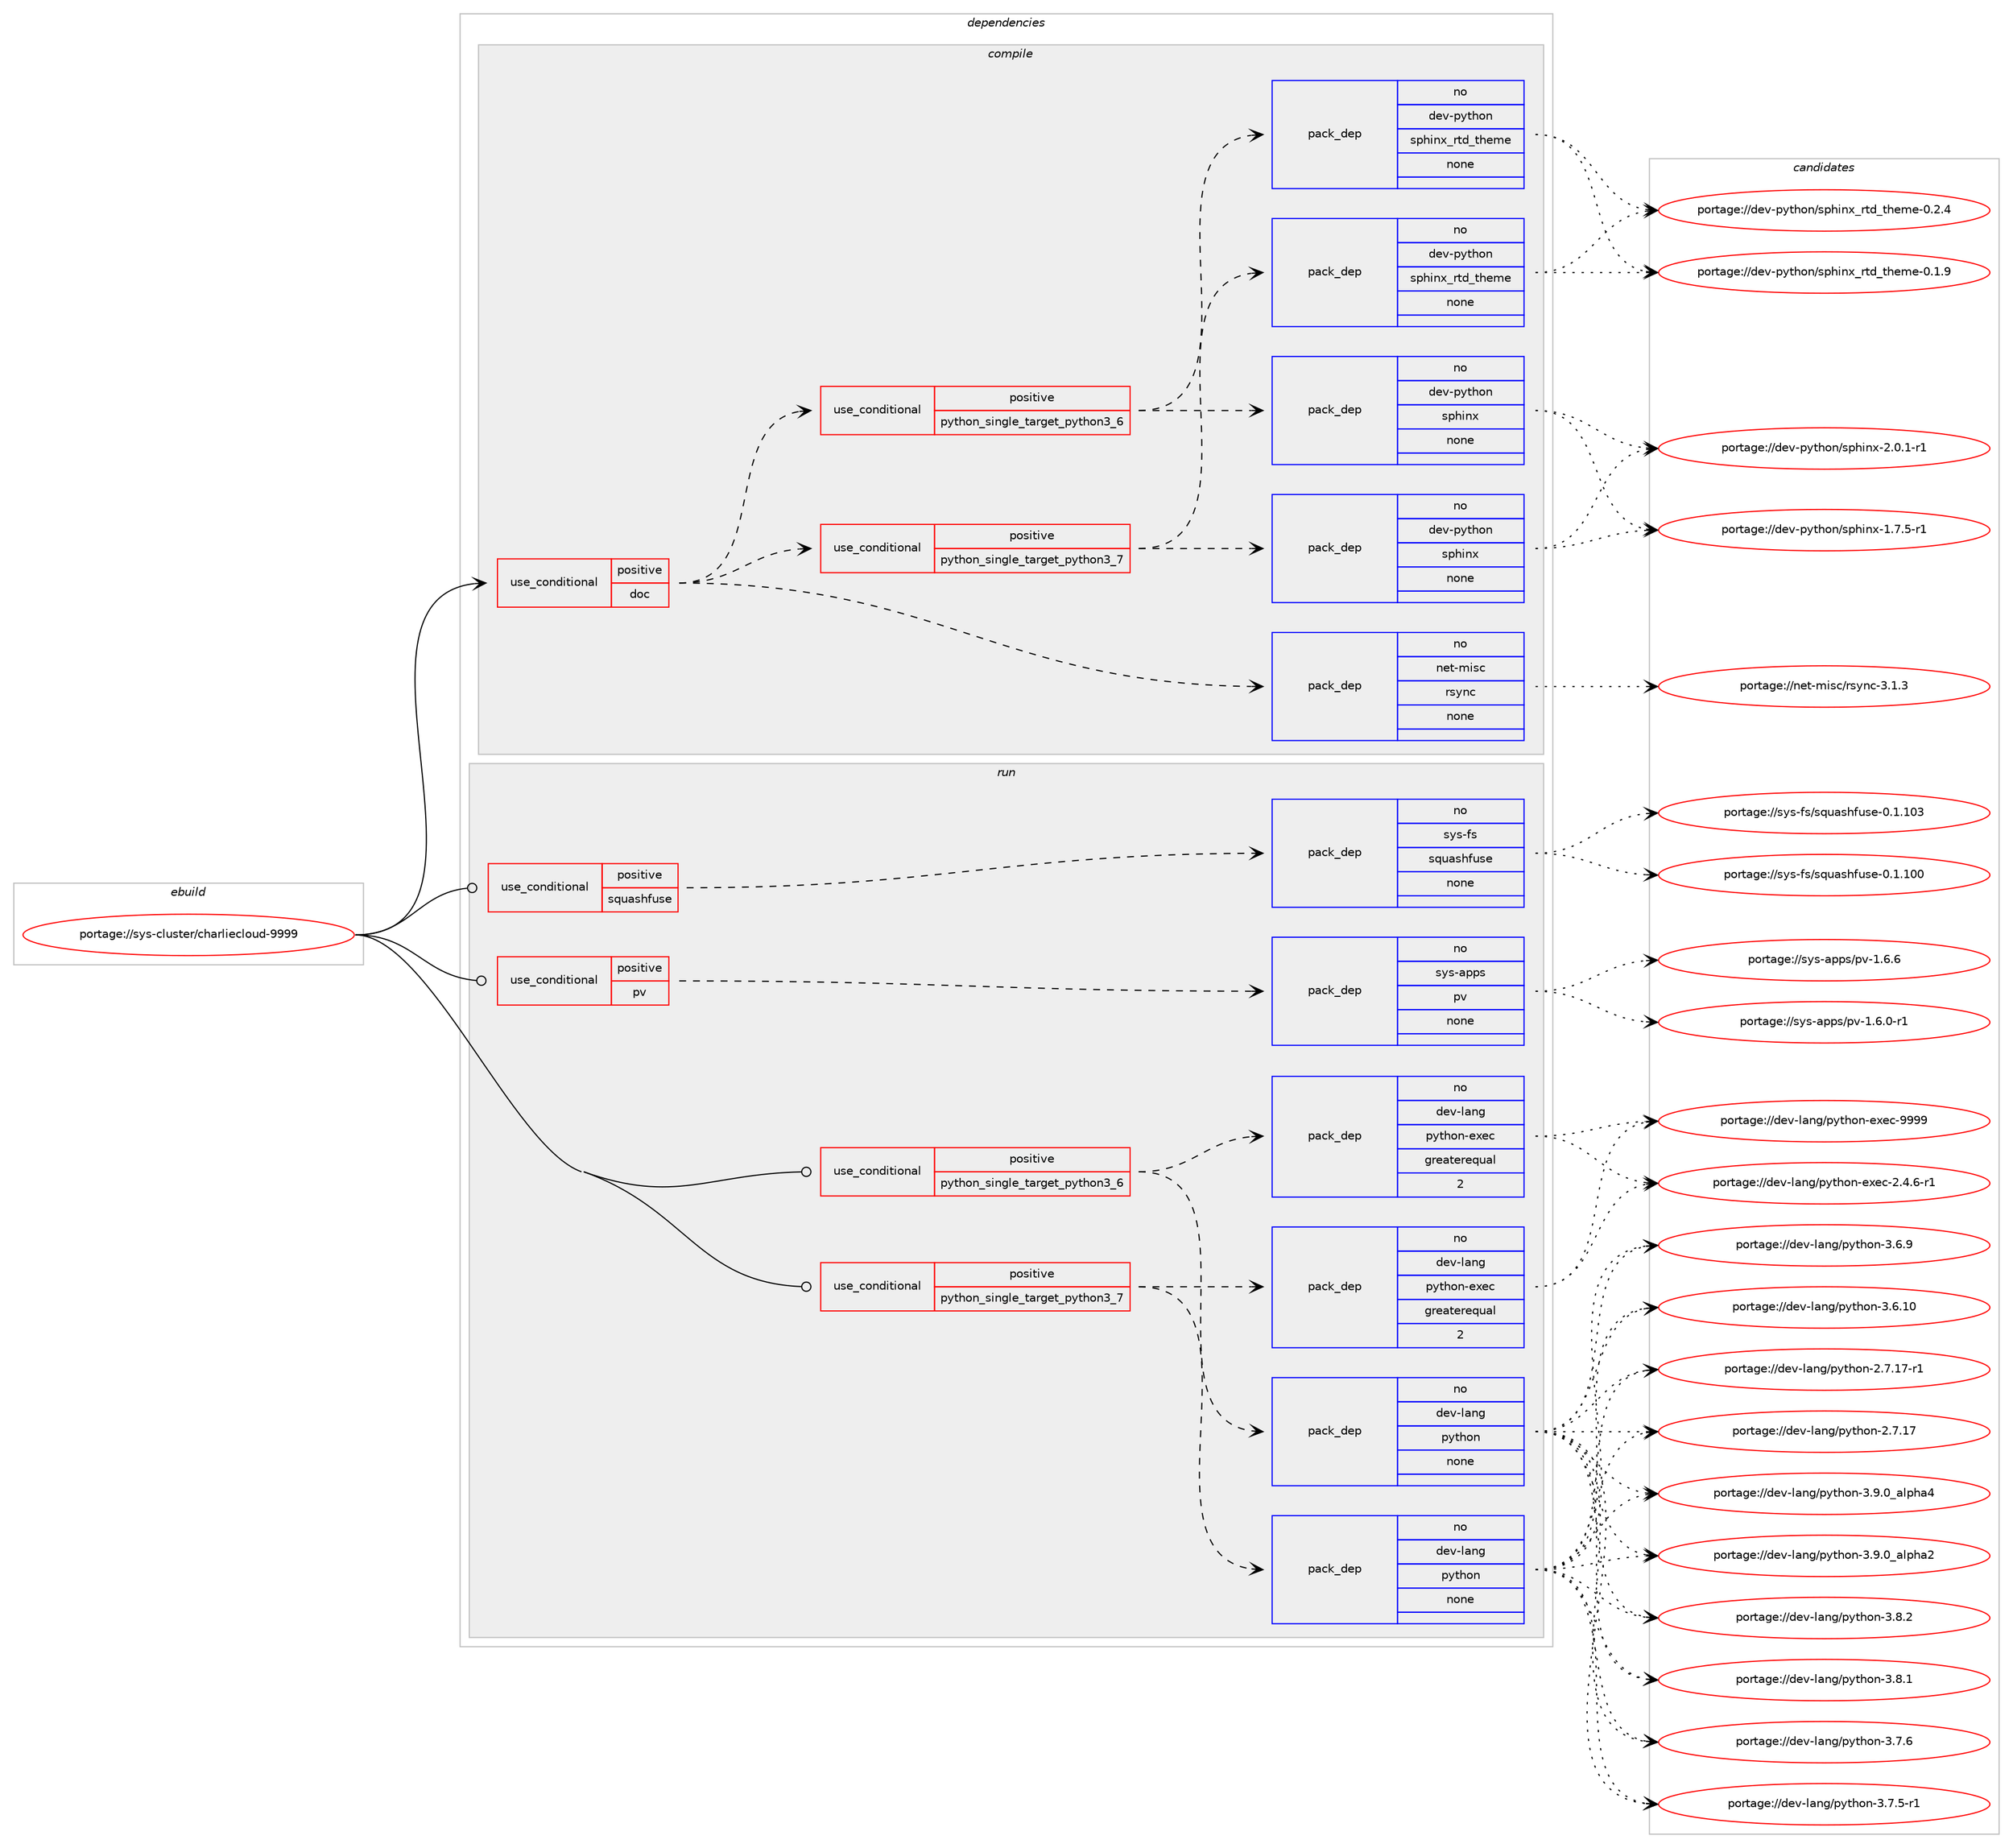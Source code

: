 digraph prolog {

# *************
# Graph options
# *************

newrank=true;
concentrate=true;
compound=true;
graph [rankdir=LR,fontname=Helvetica,fontsize=10,ranksep=1.5];#, ranksep=2.5, nodesep=0.2];
edge  [arrowhead=vee];
node  [fontname=Helvetica,fontsize=10];

# **********
# The ebuild
# **********

subgraph cluster_leftcol {
color=gray;
rank=same;
label=<<i>ebuild</i>>;
id [label="portage://sys-cluster/charliecloud-9999", color=red, width=4, href="../sys-cluster/charliecloud-9999.svg"];
}

# ****************
# The dependencies
# ****************

subgraph cluster_midcol {
color=gray;
label=<<i>dependencies</i>>;
subgraph cluster_compile {
fillcolor="#eeeeee";
style=filled;
label=<<i>compile</i>>;
subgraph cond6535 {
dependency33654 [label=<<TABLE BORDER="0" CELLBORDER="1" CELLSPACING="0" CELLPADDING="4"><TR><TD ROWSPAN="3" CELLPADDING="10">use_conditional</TD></TR><TR><TD>positive</TD></TR><TR><TD>doc</TD></TR></TABLE>>, shape=none, color=red];
subgraph cond6536 {
dependency33655 [label=<<TABLE BORDER="0" CELLBORDER="1" CELLSPACING="0" CELLPADDING="4"><TR><TD ROWSPAN="3" CELLPADDING="10">use_conditional</TD></TR><TR><TD>positive</TD></TR><TR><TD>python_single_target_python3_6</TD></TR></TABLE>>, shape=none, color=red];
subgraph pack26266 {
dependency33656 [label=<<TABLE BORDER="0" CELLBORDER="1" CELLSPACING="0" CELLPADDING="4" WIDTH="220"><TR><TD ROWSPAN="6" CELLPADDING="30">pack_dep</TD></TR><TR><TD WIDTH="110">no</TD></TR><TR><TD>dev-python</TD></TR><TR><TD>sphinx</TD></TR><TR><TD>none</TD></TR><TR><TD></TD></TR></TABLE>>, shape=none, color=blue];
}
dependency33655:e -> dependency33656:w [weight=20,style="dashed",arrowhead="vee"];
subgraph pack26267 {
dependency33657 [label=<<TABLE BORDER="0" CELLBORDER="1" CELLSPACING="0" CELLPADDING="4" WIDTH="220"><TR><TD ROWSPAN="6" CELLPADDING="30">pack_dep</TD></TR><TR><TD WIDTH="110">no</TD></TR><TR><TD>dev-python</TD></TR><TR><TD>sphinx_rtd_theme</TD></TR><TR><TD>none</TD></TR><TR><TD></TD></TR></TABLE>>, shape=none, color=blue];
}
dependency33655:e -> dependency33657:w [weight=20,style="dashed",arrowhead="vee"];
}
dependency33654:e -> dependency33655:w [weight=20,style="dashed",arrowhead="vee"];
subgraph cond6537 {
dependency33658 [label=<<TABLE BORDER="0" CELLBORDER="1" CELLSPACING="0" CELLPADDING="4"><TR><TD ROWSPAN="3" CELLPADDING="10">use_conditional</TD></TR><TR><TD>positive</TD></TR><TR><TD>python_single_target_python3_7</TD></TR></TABLE>>, shape=none, color=red];
subgraph pack26268 {
dependency33659 [label=<<TABLE BORDER="0" CELLBORDER="1" CELLSPACING="0" CELLPADDING="4" WIDTH="220"><TR><TD ROWSPAN="6" CELLPADDING="30">pack_dep</TD></TR><TR><TD WIDTH="110">no</TD></TR><TR><TD>dev-python</TD></TR><TR><TD>sphinx</TD></TR><TR><TD>none</TD></TR><TR><TD></TD></TR></TABLE>>, shape=none, color=blue];
}
dependency33658:e -> dependency33659:w [weight=20,style="dashed",arrowhead="vee"];
subgraph pack26269 {
dependency33660 [label=<<TABLE BORDER="0" CELLBORDER="1" CELLSPACING="0" CELLPADDING="4" WIDTH="220"><TR><TD ROWSPAN="6" CELLPADDING="30">pack_dep</TD></TR><TR><TD WIDTH="110">no</TD></TR><TR><TD>dev-python</TD></TR><TR><TD>sphinx_rtd_theme</TD></TR><TR><TD>none</TD></TR><TR><TD></TD></TR></TABLE>>, shape=none, color=blue];
}
dependency33658:e -> dependency33660:w [weight=20,style="dashed",arrowhead="vee"];
}
dependency33654:e -> dependency33658:w [weight=20,style="dashed",arrowhead="vee"];
subgraph pack26270 {
dependency33661 [label=<<TABLE BORDER="0" CELLBORDER="1" CELLSPACING="0" CELLPADDING="4" WIDTH="220"><TR><TD ROWSPAN="6" CELLPADDING="30">pack_dep</TD></TR><TR><TD WIDTH="110">no</TD></TR><TR><TD>net-misc</TD></TR><TR><TD>rsync</TD></TR><TR><TD>none</TD></TR><TR><TD></TD></TR></TABLE>>, shape=none, color=blue];
}
dependency33654:e -> dependency33661:w [weight=20,style="dashed",arrowhead="vee"];
}
id:e -> dependency33654:w [weight=20,style="solid",arrowhead="vee"];
}
subgraph cluster_compileandrun {
fillcolor="#eeeeee";
style=filled;
label=<<i>compile and run</i>>;
}
subgraph cluster_run {
fillcolor="#eeeeee";
style=filled;
label=<<i>run</i>>;
subgraph cond6538 {
dependency33662 [label=<<TABLE BORDER="0" CELLBORDER="1" CELLSPACING="0" CELLPADDING="4"><TR><TD ROWSPAN="3" CELLPADDING="10">use_conditional</TD></TR><TR><TD>positive</TD></TR><TR><TD>pv</TD></TR></TABLE>>, shape=none, color=red];
subgraph pack26271 {
dependency33663 [label=<<TABLE BORDER="0" CELLBORDER="1" CELLSPACING="0" CELLPADDING="4" WIDTH="220"><TR><TD ROWSPAN="6" CELLPADDING="30">pack_dep</TD></TR><TR><TD WIDTH="110">no</TD></TR><TR><TD>sys-apps</TD></TR><TR><TD>pv</TD></TR><TR><TD>none</TD></TR><TR><TD></TD></TR></TABLE>>, shape=none, color=blue];
}
dependency33662:e -> dependency33663:w [weight=20,style="dashed",arrowhead="vee"];
}
id:e -> dependency33662:w [weight=20,style="solid",arrowhead="odot"];
subgraph cond6539 {
dependency33664 [label=<<TABLE BORDER="0" CELLBORDER="1" CELLSPACING="0" CELLPADDING="4"><TR><TD ROWSPAN="3" CELLPADDING="10">use_conditional</TD></TR><TR><TD>positive</TD></TR><TR><TD>python_single_target_python3_6</TD></TR></TABLE>>, shape=none, color=red];
subgraph pack26272 {
dependency33665 [label=<<TABLE BORDER="0" CELLBORDER="1" CELLSPACING="0" CELLPADDING="4" WIDTH="220"><TR><TD ROWSPAN="6" CELLPADDING="30">pack_dep</TD></TR><TR><TD WIDTH="110">no</TD></TR><TR><TD>dev-lang</TD></TR><TR><TD>python</TD></TR><TR><TD>none</TD></TR><TR><TD></TD></TR></TABLE>>, shape=none, color=blue];
}
dependency33664:e -> dependency33665:w [weight=20,style="dashed",arrowhead="vee"];
subgraph pack26273 {
dependency33666 [label=<<TABLE BORDER="0" CELLBORDER="1" CELLSPACING="0" CELLPADDING="4" WIDTH="220"><TR><TD ROWSPAN="6" CELLPADDING="30">pack_dep</TD></TR><TR><TD WIDTH="110">no</TD></TR><TR><TD>dev-lang</TD></TR><TR><TD>python-exec</TD></TR><TR><TD>greaterequal</TD></TR><TR><TD>2</TD></TR></TABLE>>, shape=none, color=blue];
}
dependency33664:e -> dependency33666:w [weight=20,style="dashed",arrowhead="vee"];
}
id:e -> dependency33664:w [weight=20,style="solid",arrowhead="odot"];
subgraph cond6540 {
dependency33667 [label=<<TABLE BORDER="0" CELLBORDER="1" CELLSPACING="0" CELLPADDING="4"><TR><TD ROWSPAN="3" CELLPADDING="10">use_conditional</TD></TR><TR><TD>positive</TD></TR><TR><TD>python_single_target_python3_7</TD></TR></TABLE>>, shape=none, color=red];
subgraph pack26274 {
dependency33668 [label=<<TABLE BORDER="0" CELLBORDER="1" CELLSPACING="0" CELLPADDING="4" WIDTH="220"><TR><TD ROWSPAN="6" CELLPADDING="30">pack_dep</TD></TR><TR><TD WIDTH="110">no</TD></TR><TR><TD>dev-lang</TD></TR><TR><TD>python</TD></TR><TR><TD>none</TD></TR><TR><TD></TD></TR></TABLE>>, shape=none, color=blue];
}
dependency33667:e -> dependency33668:w [weight=20,style="dashed",arrowhead="vee"];
subgraph pack26275 {
dependency33669 [label=<<TABLE BORDER="0" CELLBORDER="1" CELLSPACING="0" CELLPADDING="4" WIDTH="220"><TR><TD ROWSPAN="6" CELLPADDING="30">pack_dep</TD></TR><TR><TD WIDTH="110">no</TD></TR><TR><TD>dev-lang</TD></TR><TR><TD>python-exec</TD></TR><TR><TD>greaterequal</TD></TR><TR><TD>2</TD></TR></TABLE>>, shape=none, color=blue];
}
dependency33667:e -> dependency33669:w [weight=20,style="dashed",arrowhead="vee"];
}
id:e -> dependency33667:w [weight=20,style="solid",arrowhead="odot"];
subgraph cond6541 {
dependency33670 [label=<<TABLE BORDER="0" CELLBORDER="1" CELLSPACING="0" CELLPADDING="4"><TR><TD ROWSPAN="3" CELLPADDING="10">use_conditional</TD></TR><TR><TD>positive</TD></TR><TR><TD>squashfuse</TD></TR></TABLE>>, shape=none, color=red];
subgraph pack26276 {
dependency33671 [label=<<TABLE BORDER="0" CELLBORDER="1" CELLSPACING="0" CELLPADDING="4" WIDTH="220"><TR><TD ROWSPAN="6" CELLPADDING="30">pack_dep</TD></TR><TR><TD WIDTH="110">no</TD></TR><TR><TD>sys-fs</TD></TR><TR><TD>squashfuse</TD></TR><TR><TD>none</TD></TR><TR><TD></TD></TR></TABLE>>, shape=none, color=blue];
}
dependency33670:e -> dependency33671:w [weight=20,style="dashed",arrowhead="vee"];
}
id:e -> dependency33670:w [weight=20,style="solid",arrowhead="odot"];
}
}

# **************
# The candidates
# **************

subgraph cluster_choices {
rank=same;
color=gray;
label=<<i>candidates</i>>;

subgraph choice26266 {
color=black;
nodesep=1;
choice10010111845112121116104111110471151121041051101204550464846494511449 [label="portage://dev-python/sphinx-2.0.1-r1", color=red, width=4,href="../dev-python/sphinx-2.0.1-r1.svg"];
choice10010111845112121116104111110471151121041051101204549465546534511449 [label="portage://dev-python/sphinx-1.7.5-r1", color=red, width=4,href="../dev-python/sphinx-1.7.5-r1.svg"];
dependency33656:e -> choice10010111845112121116104111110471151121041051101204550464846494511449:w [style=dotted,weight="100"];
dependency33656:e -> choice10010111845112121116104111110471151121041051101204549465546534511449:w [style=dotted,weight="100"];
}
subgraph choice26267 {
color=black;
nodesep=1;
choice10010111845112121116104111110471151121041051101209511411610095116104101109101454846504652 [label="portage://dev-python/sphinx_rtd_theme-0.2.4", color=red, width=4,href="../dev-python/sphinx_rtd_theme-0.2.4.svg"];
choice10010111845112121116104111110471151121041051101209511411610095116104101109101454846494657 [label="portage://dev-python/sphinx_rtd_theme-0.1.9", color=red, width=4,href="../dev-python/sphinx_rtd_theme-0.1.9.svg"];
dependency33657:e -> choice10010111845112121116104111110471151121041051101209511411610095116104101109101454846504652:w [style=dotted,weight="100"];
dependency33657:e -> choice10010111845112121116104111110471151121041051101209511411610095116104101109101454846494657:w [style=dotted,weight="100"];
}
subgraph choice26268 {
color=black;
nodesep=1;
choice10010111845112121116104111110471151121041051101204550464846494511449 [label="portage://dev-python/sphinx-2.0.1-r1", color=red, width=4,href="../dev-python/sphinx-2.0.1-r1.svg"];
choice10010111845112121116104111110471151121041051101204549465546534511449 [label="portage://dev-python/sphinx-1.7.5-r1", color=red, width=4,href="../dev-python/sphinx-1.7.5-r1.svg"];
dependency33659:e -> choice10010111845112121116104111110471151121041051101204550464846494511449:w [style=dotted,weight="100"];
dependency33659:e -> choice10010111845112121116104111110471151121041051101204549465546534511449:w [style=dotted,weight="100"];
}
subgraph choice26269 {
color=black;
nodesep=1;
choice10010111845112121116104111110471151121041051101209511411610095116104101109101454846504652 [label="portage://dev-python/sphinx_rtd_theme-0.2.4", color=red, width=4,href="../dev-python/sphinx_rtd_theme-0.2.4.svg"];
choice10010111845112121116104111110471151121041051101209511411610095116104101109101454846494657 [label="portage://dev-python/sphinx_rtd_theme-0.1.9", color=red, width=4,href="../dev-python/sphinx_rtd_theme-0.1.9.svg"];
dependency33660:e -> choice10010111845112121116104111110471151121041051101209511411610095116104101109101454846504652:w [style=dotted,weight="100"];
dependency33660:e -> choice10010111845112121116104111110471151121041051101209511411610095116104101109101454846494657:w [style=dotted,weight="100"];
}
subgraph choice26270 {
color=black;
nodesep=1;
choice11010111645109105115994711411512111099455146494651 [label="portage://net-misc/rsync-3.1.3", color=red, width=4,href="../net-misc/rsync-3.1.3.svg"];
dependency33661:e -> choice11010111645109105115994711411512111099455146494651:w [style=dotted,weight="100"];
}
subgraph choice26271 {
color=black;
nodesep=1;
choice115121115459711211211547112118454946544654 [label="portage://sys-apps/pv-1.6.6", color=red, width=4,href="../sys-apps/pv-1.6.6.svg"];
choice1151211154597112112115471121184549465446484511449 [label="portage://sys-apps/pv-1.6.0-r1", color=red, width=4,href="../sys-apps/pv-1.6.0-r1.svg"];
dependency33663:e -> choice115121115459711211211547112118454946544654:w [style=dotted,weight="100"];
dependency33663:e -> choice1151211154597112112115471121184549465446484511449:w [style=dotted,weight="100"];
}
subgraph choice26272 {
color=black;
nodesep=1;
choice10010111845108971101034711212111610411111045514657464895971081121049752 [label="portage://dev-lang/python-3.9.0_alpha4", color=red, width=4,href="../dev-lang/python-3.9.0_alpha4.svg"];
choice10010111845108971101034711212111610411111045514657464895971081121049750 [label="portage://dev-lang/python-3.9.0_alpha2", color=red, width=4,href="../dev-lang/python-3.9.0_alpha2.svg"];
choice100101118451089711010347112121116104111110455146564650 [label="portage://dev-lang/python-3.8.2", color=red, width=4,href="../dev-lang/python-3.8.2.svg"];
choice100101118451089711010347112121116104111110455146564649 [label="portage://dev-lang/python-3.8.1", color=red, width=4,href="../dev-lang/python-3.8.1.svg"];
choice100101118451089711010347112121116104111110455146554654 [label="portage://dev-lang/python-3.7.6", color=red, width=4,href="../dev-lang/python-3.7.6.svg"];
choice1001011184510897110103471121211161041111104551465546534511449 [label="portage://dev-lang/python-3.7.5-r1", color=red, width=4,href="../dev-lang/python-3.7.5-r1.svg"];
choice100101118451089711010347112121116104111110455146544657 [label="portage://dev-lang/python-3.6.9", color=red, width=4,href="../dev-lang/python-3.6.9.svg"];
choice10010111845108971101034711212111610411111045514654464948 [label="portage://dev-lang/python-3.6.10", color=red, width=4,href="../dev-lang/python-3.6.10.svg"];
choice100101118451089711010347112121116104111110455046554649554511449 [label="portage://dev-lang/python-2.7.17-r1", color=red, width=4,href="../dev-lang/python-2.7.17-r1.svg"];
choice10010111845108971101034711212111610411111045504655464955 [label="portage://dev-lang/python-2.7.17", color=red, width=4,href="../dev-lang/python-2.7.17.svg"];
dependency33665:e -> choice10010111845108971101034711212111610411111045514657464895971081121049752:w [style=dotted,weight="100"];
dependency33665:e -> choice10010111845108971101034711212111610411111045514657464895971081121049750:w [style=dotted,weight="100"];
dependency33665:e -> choice100101118451089711010347112121116104111110455146564650:w [style=dotted,weight="100"];
dependency33665:e -> choice100101118451089711010347112121116104111110455146564649:w [style=dotted,weight="100"];
dependency33665:e -> choice100101118451089711010347112121116104111110455146554654:w [style=dotted,weight="100"];
dependency33665:e -> choice1001011184510897110103471121211161041111104551465546534511449:w [style=dotted,weight="100"];
dependency33665:e -> choice100101118451089711010347112121116104111110455146544657:w [style=dotted,weight="100"];
dependency33665:e -> choice10010111845108971101034711212111610411111045514654464948:w [style=dotted,weight="100"];
dependency33665:e -> choice100101118451089711010347112121116104111110455046554649554511449:w [style=dotted,weight="100"];
dependency33665:e -> choice10010111845108971101034711212111610411111045504655464955:w [style=dotted,weight="100"];
}
subgraph choice26273 {
color=black;
nodesep=1;
choice10010111845108971101034711212111610411111045101120101994557575757 [label="portage://dev-lang/python-exec-9999", color=red, width=4,href="../dev-lang/python-exec-9999.svg"];
choice10010111845108971101034711212111610411111045101120101994550465246544511449 [label="portage://dev-lang/python-exec-2.4.6-r1", color=red, width=4,href="../dev-lang/python-exec-2.4.6-r1.svg"];
dependency33666:e -> choice10010111845108971101034711212111610411111045101120101994557575757:w [style=dotted,weight="100"];
dependency33666:e -> choice10010111845108971101034711212111610411111045101120101994550465246544511449:w [style=dotted,weight="100"];
}
subgraph choice26274 {
color=black;
nodesep=1;
choice10010111845108971101034711212111610411111045514657464895971081121049752 [label="portage://dev-lang/python-3.9.0_alpha4", color=red, width=4,href="../dev-lang/python-3.9.0_alpha4.svg"];
choice10010111845108971101034711212111610411111045514657464895971081121049750 [label="portage://dev-lang/python-3.9.0_alpha2", color=red, width=4,href="../dev-lang/python-3.9.0_alpha2.svg"];
choice100101118451089711010347112121116104111110455146564650 [label="portage://dev-lang/python-3.8.2", color=red, width=4,href="../dev-lang/python-3.8.2.svg"];
choice100101118451089711010347112121116104111110455146564649 [label="portage://dev-lang/python-3.8.1", color=red, width=4,href="../dev-lang/python-3.8.1.svg"];
choice100101118451089711010347112121116104111110455146554654 [label="portage://dev-lang/python-3.7.6", color=red, width=4,href="../dev-lang/python-3.7.6.svg"];
choice1001011184510897110103471121211161041111104551465546534511449 [label="portage://dev-lang/python-3.7.5-r1", color=red, width=4,href="../dev-lang/python-3.7.5-r1.svg"];
choice100101118451089711010347112121116104111110455146544657 [label="portage://dev-lang/python-3.6.9", color=red, width=4,href="../dev-lang/python-3.6.9.svg"];
choice10010111845108971101034711212111610411111045514654464948 [label="portage://dev-lang/python-3.6.10", color=red, width=4,href="../dev-lang/python-3.6.10.svg"];
choice100101118451089711010347112121116104111110455046554649554511449 [label="portage://dev-lang/python-2.7.17-r1", color=red, width=4,href="../dev-lang/python-2.7.17-r1.svg"];
choice10010111845108971101034711212111610411111045504655464955 [label="portage://dev-lang/python-2.7.17", color=red, width=4,href="../dev-lang/python-2.7.17.svg"];
dependency33668:e -> choice10010111845108971101034711212111610411111045514657464895971081121049752:w [style=dotted,weight="100"];
dependency33668:e -> choice10010111845108971101034711212111610411111045514657464895971081121049750:w [style=dotted,weight="100"];
dependency33668:e -> choice100101118451089711010347112121116104111110455146564650:w [style=dotted,weight="100"];
dependency33668:e -> choice100101118451089711010347112121116104111110455146564649:w [style=dotted,weight="100"];
dependency33668:e -> choice100101118451089711010347112121116104111110455146554654:w [style=dotted,weight="100"];
dependency33668:e -> choice1001011184510897110103471121211161041111104551465546534511449:w [style=dotted,weight="100"];
dependency33668:e -> choice100101118451089711010347112121116104111110455146544657:w [style=dotted,weight="100"];
dependency33668:e -> choice10010111845108971101034711212111610411111045514654464948:w [style=dotted,weight="100"];
dependency33668:e -> choice100101118451089711010347112121116104111110455046554649554511449:w [style=dotted,weight="100"];
dependency33668:e -> choice10010111845108971101034711212111610411111045504655464955:w [style=dotted,weight="100"];
}
subgraph choice26275 {
color=black;
nodesep=1;
choice10010111845108971101034711212111610411111045101120101994557575757 [label="portage://dev-lang/python-exec-9999", color=red, width=4,href="../dev-lang/python-exec-9999.svg"];
choice10010111845108971101034711212111610411111045101120101994550465246544511449 [label="portage://dev-lang/python-exec-2.4.6-r1", color=red, width=4,href="../dev-lang/python-exec-2.4.6-r1.svg"];
dependency33669:e -> choice10010111845108971101034711212111610411111045101120101994557575757:w [style=dotted,weight="100"];
dependency33669:e -> choice10010111845108971101034711212111610411111045101120101994550465246544511449:w [style=dotted,weight="100"];
}
subgraph choice26276 {
color=black;
nodesep=1;
choice1151211154510211547115113117971151041021171151014548464946494851 [label="portage://sys-fs/squashfuse-0.1.103", color=red, width=4,href="../sys-fs/squashfuse-0.1.103.svg"];
choice1151211154510211547115113117971151041021171151014548464946494848 [label="portage://sys-fs/squashfuse-0.1.100", color=red, width=4,href="../sys-fs/squashfuse-0.1.100.svg"];
dependency33671:e -> choice1151211154510211547115113117971151041021171151014548464946494851:w [style=dotted,weight="100"];
dependency33671:e -> choice1151211154510211547115113117971151041021171151014548464946494848:w [style=dotted,weight="100"];
}
}

}
